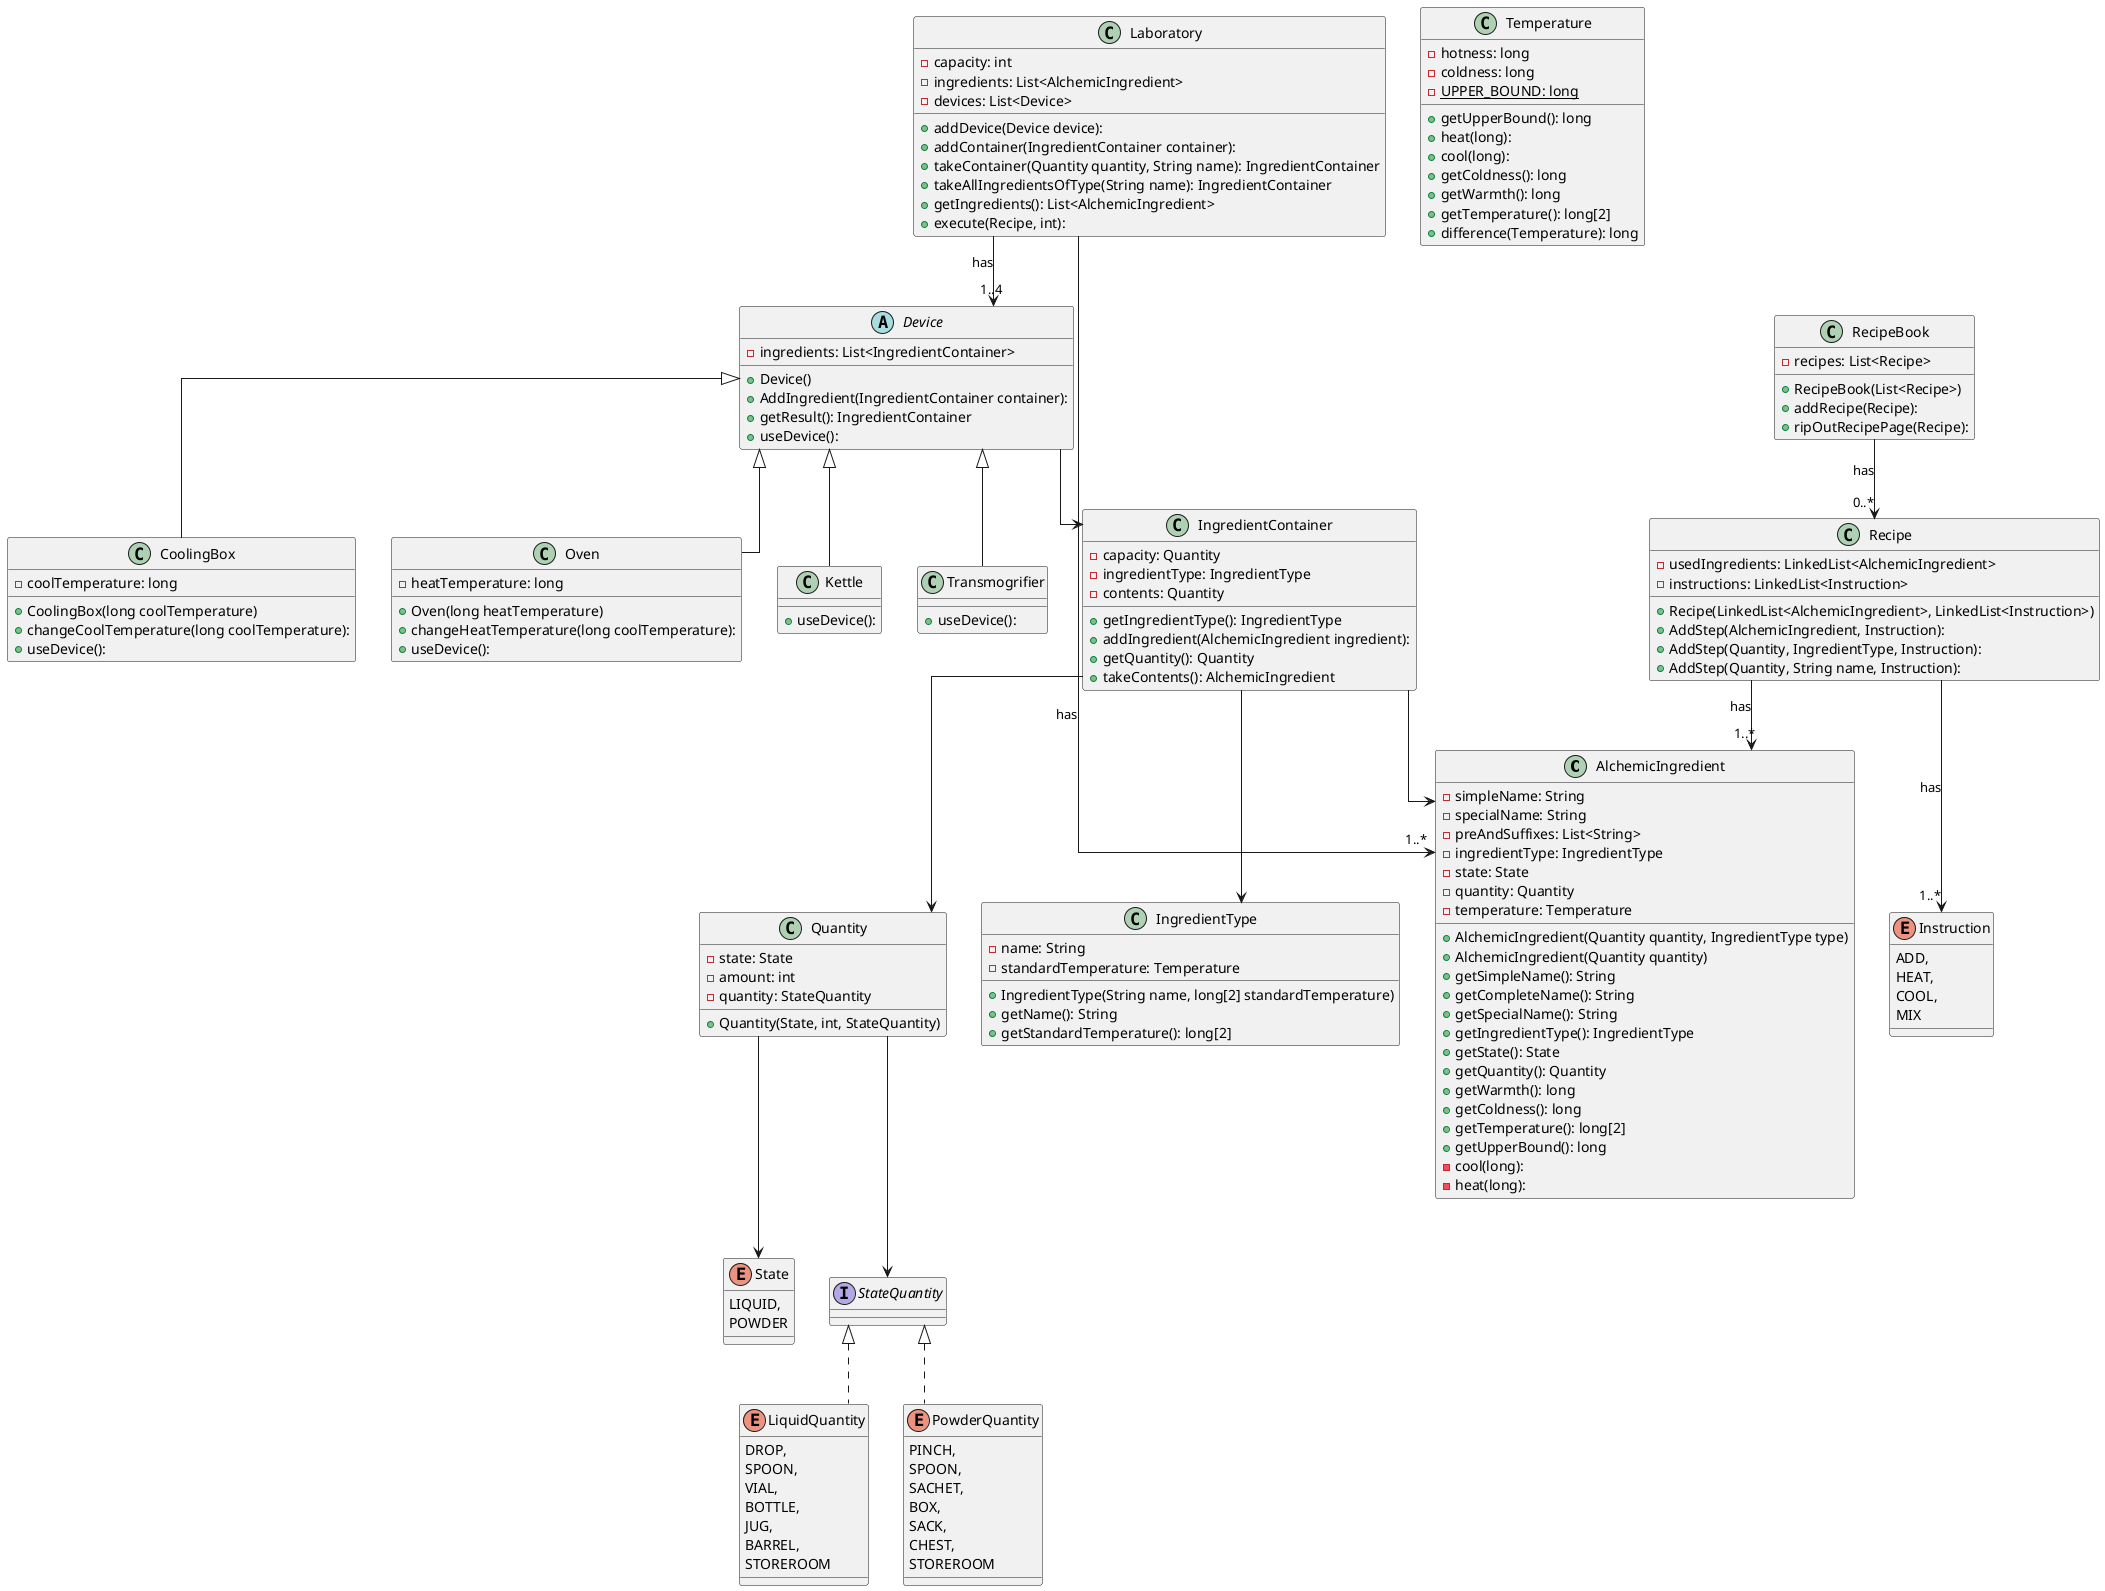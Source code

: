 @startuml

top to bottom direction
skinparam linetype ortho

class AlchemicIngredient {
 - simpleName: String
 - specialName: String
 - preAndSuffixes: List<String>
 - ingredientType: IngredientType
 - state: State
 - quantity: Quantity
 - temperature: Temperature
 + AlchemicIngredient(Quantity quantity, IngredientType type)
 + AlchemicIngredient(Quantity quantity)
'water
 + getSimpleName(): String
 + getCompleteName(): String
 + getSpecialName(): String
 + getIngredientType(): IngredientType
 + getState(): State
 + getQuantity(): Quantity
 + getWarmth(): long
 + getColdness(): long
 + getTemperature(): long[2]
 + getUpperBound(): long
 - cool(long):
 - heat(long):
}


class IngredientType {
 - name: String
 - standardTemperature: Temperature
 + IngredientType(String name, long[2] standardTemperature)
 + getName(): String
 + getStandardTemperature(): long[2]
}

enum State{
 LIQUID,
 POWDER
}

class Quantity{
 - state: State
 - amount: int
 - quantity: StateQuantity
 + Quantity(State, int, StateQuantity)
}



interface StateQuantity {
}

enum LiquidQuantity implements StateQuantity {
 DROP,
 SPOON,
 VIAL,
 BOTTLE,
 JUG,
 BARREL,
 STOREROOM
}

enum PowderQuantity implements StateQuantity {
 PINCH,
 SPOON,
 SACHET,
 BOX,
 SACK,
 CHEST,
 STOREROOM
}

class IngredientContainer {
 - capacity: Quantity
 - ingredientType: IngredientType
 - contents: Quantity
 + getIngredientType(): IngredientType
 + addIngredient(AlchemicIngredient ingredient):
 + getQuantity(): Quantity
 + takeContents(): AlchemicIngredient
}

abstract class Device {
 - ingredients: List<IngredientContainer>
 + Device()
 + AddIngredient(IngredientContainer container):
 + getResult(): IngredientContainer
 + useDevice():
}

class CoolingBox extends Device {
 - coolTemperature: long
 + CoolingBox(long coolTemperature)
 + changeCoolTemperature(long coolTemperature):
 + useDevice():
}

class Oven extends Device {
 - heatTemperature: long
 + Oven(long heatTemperature)
 + changeHeatTemperature(long coolTemperature):
 + useDevice():
}

class Kettle extends Device {

 + useDevice():
}

class Transmogrifier extends Device {
 + useDevice():
}

class Laboratory {
 - capacity: int
 - ingredients: List<AlchemicIngredient>
 - devices: List<Device>
 + addDevice(Device device):
 + addContainer(IngredientContainer container):
 + takeContainer(Quantity quantity, String name): IngredientContainer
 + takeAllIngredientsOfType(String name): IngredientContainer
 + getIngredients(): List<AlchemicIngredient>
 + execute(Recipe, int):
}

enum Instruction {
 ADD,
 HEAT,
 COOL,
 MIX
}

class Recipe {
 - usedIngredients: LinkedList<AlchemicIngredient>
 - instructions: LinkedList<Instruction>
 + Recipe(LinkedList<AlchemicIngredient>, LinkedList<Instruction>)
 + AddStep(AlchemicIngredient, Instruction):
 + AddStep(Quantity, IngredientType, Instruction):
 + AddStep(Quantity, String name, Instruction):
}

class RecipeBook {
 - recipes: List<Recipe>
 + RecipeBook(List<Recipe>)
 + addRecipe(Recipe):
 + ripOutRecipePage(Recipe):
}

class Temperature {
 - hotness: long
 - coldness: long
 - {static} UPPER_BOUND: long
 + getUpperBound(): long
 + heat(long):
 + cool(long):
 + getColdness(): long
 + getWarmth(): long
 + getTemperature(): long[2]
 + difference(Temperature): long
}


Recipe --> "1..*" Instruction : has
Recipe --> "1..*" AlchemicIngredient : has
RecipeBook --> "0..*" Recipe : has

Quantity --> StateQuantity
Quantity --> State
IngredientContainer --> Quantity
IngredientContainer --> IngredientType
IngredientContainer --> AlchemicIngredient

Device --> IngredientContainer

Laboratory --> "1..4" Device : has
Laboratory --> "1..*" AlchemicIngredient : has

@enduml